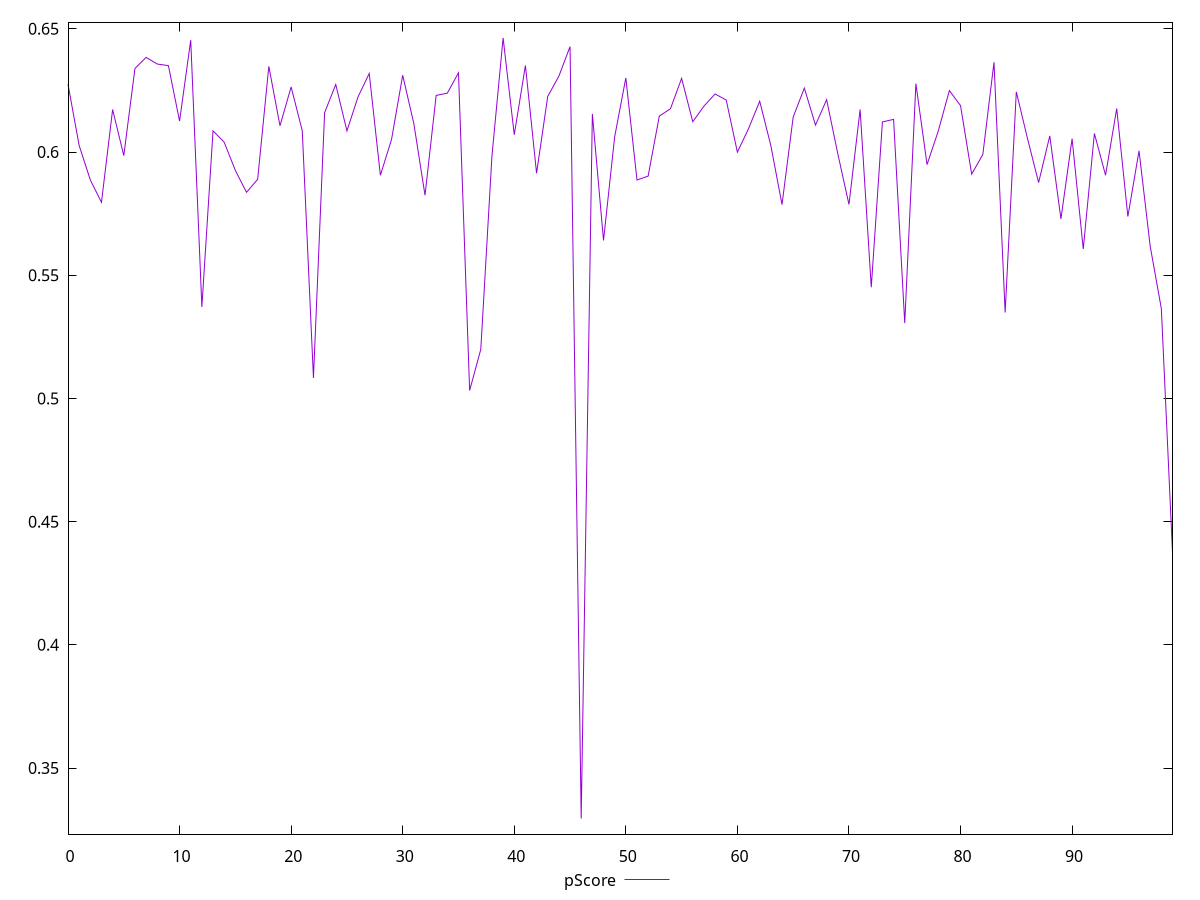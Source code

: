 reset

$pScore <<EOF
0 0.6274631482803563
1 0.6026354097460636
2 0.5886813871284305
3 0.5795989389949159
4 0.6172492139230739
5 0.5985461095020937
6 0.6339137957530991
7 0.6384272782967868
8 0.6357029111496768
9 0.6350581361505689
10 0.6125571244481545
11 0.6453882808101612
12 0.537120085053872
13 0.6086045861987175
14 0.6039873378023122
15 0.592532016285406
16 0.5836459743940264
17 0.5889375132921771
18 0.6347738922081408
19 0.6106517116565717
20 0.6264354207564578
21 0.6085737673823357
22 0.5083396331383679
23 0.6159807286436058
24 0.627408377518418
25 0.6085845955422349
26 0.6224237412548355
27 0.6318805048778231
28 0.590561676524284
29 0.605117834874356
30 0.6311635356658272
31 0.6115085612363904
32 0.5824456922375266
33 0.6229632520040829
34 0.6238964501068573
35 0.632161792615589
36 0.5032177943332057
37 0.5199278312230393
38 0.5984410762640461
39 0.6463134047021725
40 0.6070128440124642
41 0.6351173587575594
42 0.5913938683069444
43 0.6225800306234719
44 0.6307988215183717
45 0.6427943191952956
46 0.32951847895778313
47 0.6154836562400998
48 0.5641312723929477
49 0.6062018198382376
50 0.630064542315184
51 0.5886477334084456
52 0.5902386496409971
53 0.6145861407425522
54 0.6175558096797028
55 0.6298890331816486
56 0.612297421482909
57 0.6186117455401718
58 0.6235592636501222
59 0.6210925027572818
60 0.5999429109362622
61 0.6095036101267304
62 0.6206249285419536
63 0.6025864691618366
64 0.5786762409482682
65 0.614204872243457
66 0.6259470356774512
67 0.6109428361503442
68 0.6212629436361081
69 0.5992964645558909
70 0.578710432101861
71 0.6172701544083256
72 0.5451201294635803
73 0.6122256142471197
74 0.6132437522424092
75 0.5305855772595833
76 0.6277311275796702
77 0.5949061638230273
78 0.6084571614353478
79 0.6249319617476392
80 0.6188481674542377
81 0.5910245779610039
82 0.5990292014490699
83 0.6364460978553519
84 0.5348817345002417
85 0.6244372622316369
86 0.6055549886349811
87 0.5876155786010113
88 0.6065428109254163
89 0.5728760498697255
90 0.6054303115036714
91 0.5606653195768538
92 0.6075113271837679
93 0.5905994916500914
94 0.617651318565859
95 0.5738321832119108
96 0.6004869561207447
97 0.5618126777720533
98 0.5364451814195785
99 0.4375873392381883
EOF

set key outside below
set xrange [0:99]
set yrange [0.32318258044289533:0.6526493032170603]
set trange [0.32318258044289533:0.6526493032170603]
set terminal svg size 640, 500 enhanced background rgb 'white'
set output "reprap/mainthread-work-breakdown/samples/pages+cached+noexternal+nomedia/pScore/values.svg"

plot $pScore title "pScore" with line

reset

